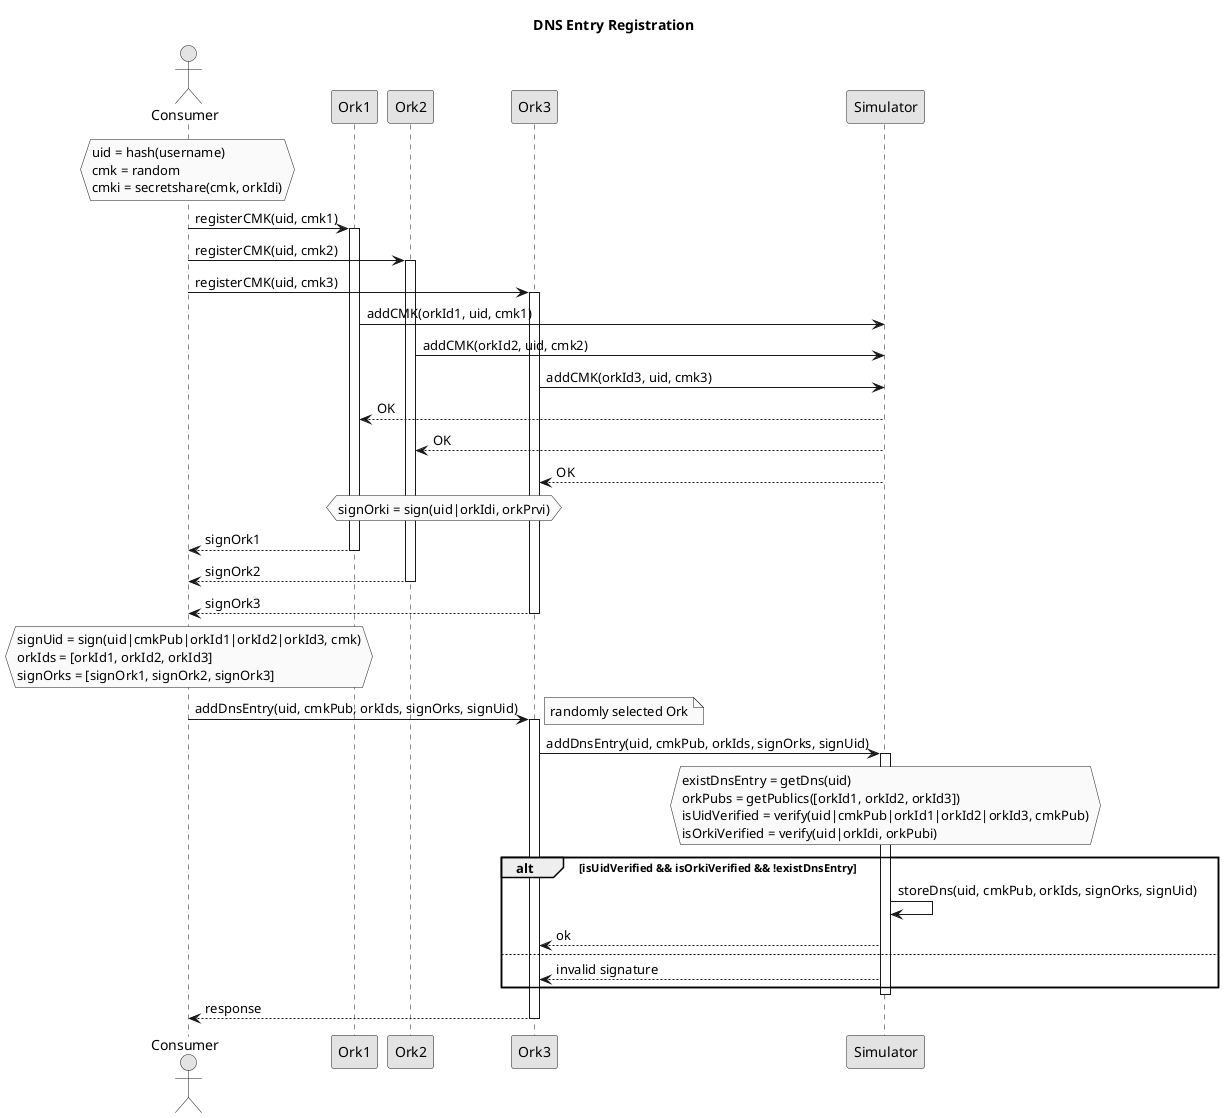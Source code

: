 @startuml dnsEntryRegistrationSequence
skinparam monochrome true
actor Consumer

title DNS Entry Registration
hnote over Consumer
uid = hash(username)
cmk = random
cmki = secretshare(cmk, orkIdi)
end note

Consumer -> Ork1: registerCMK(uid, cmk1)
activate Ork1
Consumer -> Ork2: registerCMK(uid, cmk2)
activate Ork2
Consumer -> Ork3: registerCMK(uid, cmk3)
activate Ork3

Ork1 -> Simulator: addCMK(orkId1, uid, cmk1)
Ork2 -> Simulator: addCMK(orkId2, uid, cmk2)
Ork3 -> Simulator: addCMK(orkId3, uid, cmk3)

Simulator --> Ork1: OK
Simulator --> Ork2: OK
Simulator --> Ork3: OK

hnote over Ork1, Ork3: signOrki = sign(uid|orkIdi, orkPrvi)

Ork1 --> Consumer: signOrk1
deactivate Ork1
Ork2 --> Consumer: signOrk2
deactivate Ork2
Ork3 --> Consumer: signOrk3
deactivate Ork3

hnote over Consumer
    signUid = sign(uid|cmkPub|orkId1|orkId2|orkId3, cmk)
    orkIds = [orkId1, orkId2, orkId3]
    signOrks = [signOrk1, signOrk2, signOrk3]
end note

Consumer -> Ork3: addDnsEntry(uid, cmkPub, orkIds, signOrks, signUid)
note right: randomly selected Ork
activate Ork3

Ork3 -> Simulator: addDnsEntry(uid, cmkPub, orkIds, signOrks, signUid)
activate Simulator

hnote over Simulator
existDnsEntry = getDns(uid)
orkPubs = getPublics([orkId1, orkId2, orkId3])
isUidVerified = verify(uid|cmkPub|orkId1|orkId2|orkId3, cmkPub)
isOrkiVerified = verify(uid|orkIdi, orkPubi)
end note

alt isUidVerified && isOrkiVerified && !existDnsEntry
    Simulator -> Simulator: storeDns(uid, cmkPub, orkIds, signOrks, signUid)
    Simulator --> Ork3: ok
else
    Simulator --> Ork3: invalid signature
end
deactivate Simulator

Ork3 --> Consumer: response
deactivate Ork3
@enduml